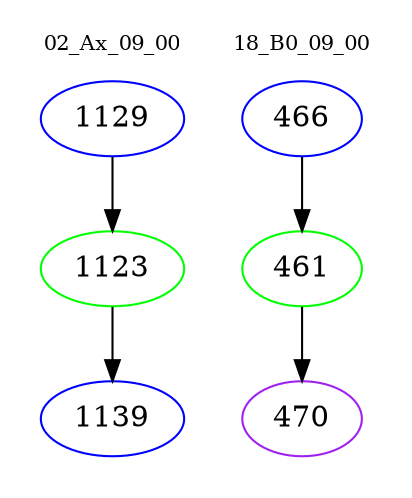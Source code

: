 digraph{
subgraph cluster_0 {
color = white
label = "02_Ax_09_00";
fontsize=10;
T0_1129 [label="1129", color="blue"]
T0_1129 -> T0_1123 [color="black"]
T0_1123 [label="1123", color="green"]
T0_1123 -> T0_1139 [color="black"]
T0_1139 [label="1139", color="blue"]
}
subgraph cluster_1 {
color = white
label = "18_B0_09_00";
fontsize=10;
T1_466 [label="466", color="blue"]
T1_466 -> T1_461 [color="black"]
T1_461 [label="461", color="green"]
T1_461 -> T1_470 [color="black"]
T1_470 [label="470", color="purple"]
}
}
